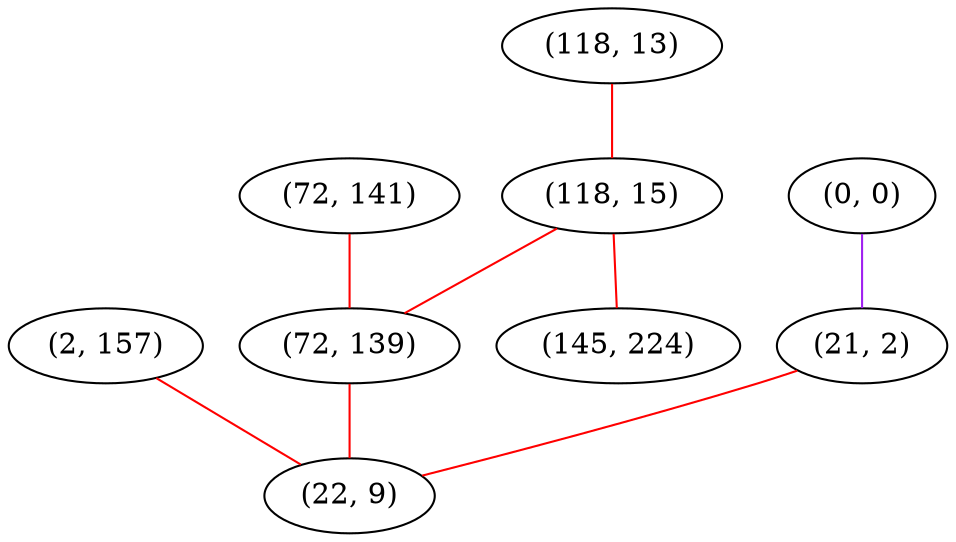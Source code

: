 graph "" {
"(2, 157)";
"(0, 0)";
"(72, 141)";
"(118, 13)";
"(118, 15)";
"(72, 139)";
"(21, 2)";
"(22, 9)";
"(145, 224)";
"(2, 157)" -- "(22, 9)"  [color=red, key=0, weight=1];
"(0, 0)" -- "(21, 2)"  [color=purple, key=0, weight=4];
"(72, 141)" -- "(72, 139)"  [color=red, key=0, weight=1];
"(118, 13)" -- "(118, 15)"  [color=red, key=0, weight=1];
"(118, 15)" -- "(72, 139)"  [color=red, key=0, weight=1];
"(118, 15)" -- "(145, 224)"  [color=red, key=0, weight=1];
"(72, 139)" -- "(22, 9)"  [color=red, key=0, weight=1];
"(21, 2)" -- "(22, 9)"  [color=red, key=0, weight=1];
}

